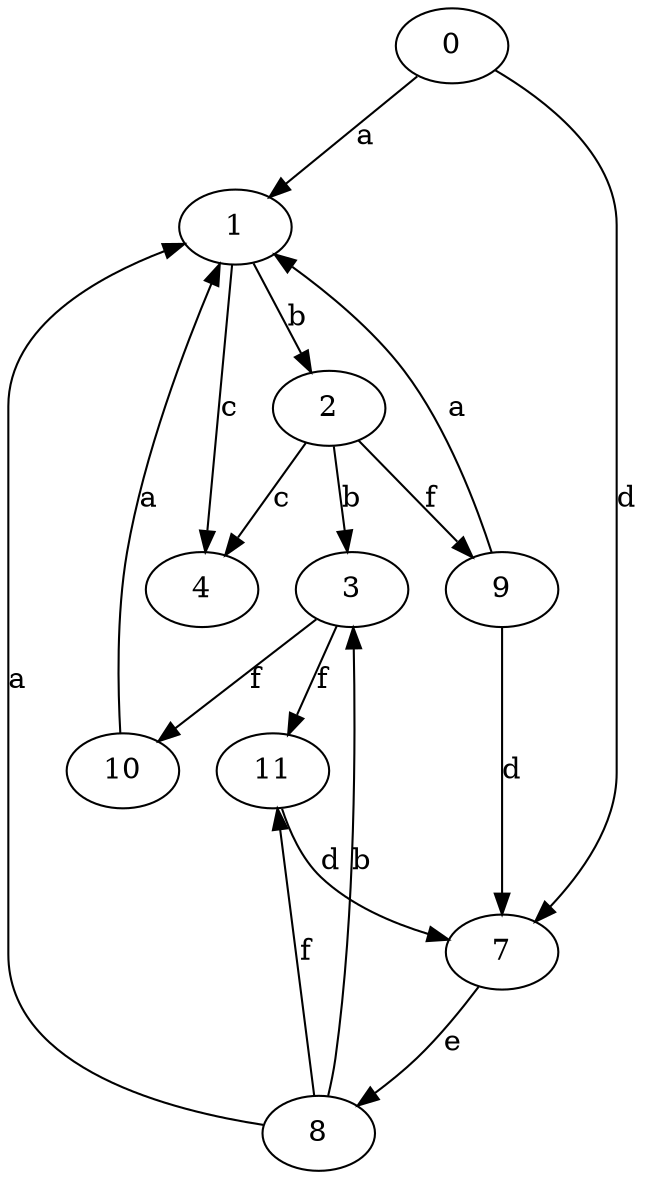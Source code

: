 strict digraph  {
1;
2;
3;
4;
7;
0;
8;
9;
10;
11;
1 -> 2  [label=b];
1 -> 4  [label=c];
2 -> 3  [label=b];
2 -> 4  [label=c];
2 -> 9  [label=f];
3 -> 10  [label=f];
3 -> 11  [label=f];
7 -> 8  [label=e];
0 -> 1  [label=a];
0 -> 7  [label=d];
8 -> 1  [label=a];
8 -> 3  [label=b];
8 -> 11  [label=f];
9 -> 1  [label=a];
9 -> 7  [label=d];
10 -> 1  [label=a];
11 -> 7  [label=d];
}
